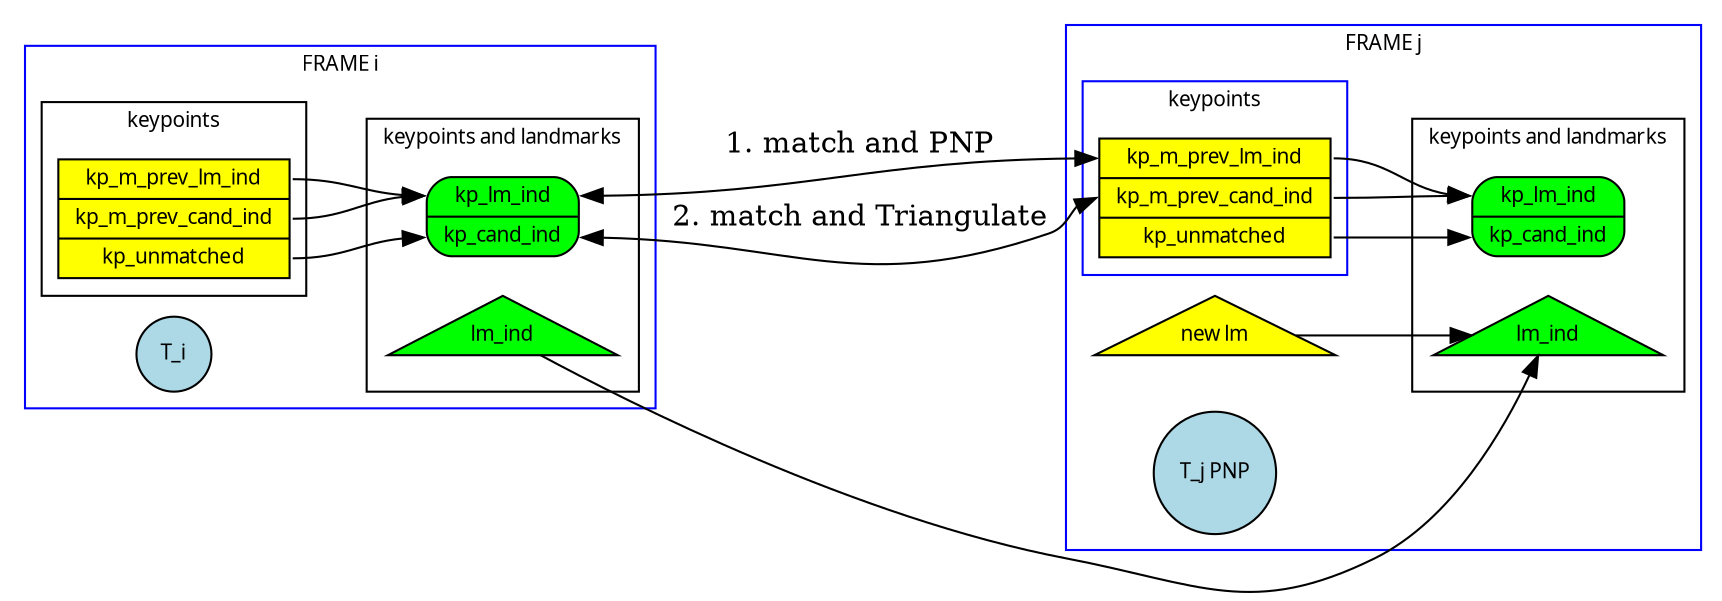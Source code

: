 digraph structs {
    graph [fontsize=10 fontname="Verdana" compound=true];
    node [shape=record fontsize=10 fontname="Verdana"];
    rankdir = LR
    subgraph cluster_0 
    {
    node [style=filled];
    label = "FRAME i";
    color=blue;
    
    
    subgraph cluster_0_l
    {
    label = keypoints
    color=black; 
    fr_i_l[label="{ { <M2_i> kp_m_prev_lm_ind|<M1_i>kp_m_prev_cand_ind|<UM_i>kp_unmatched }}" fillcolor = yellow pos = "0,0"]
    }
    subgraph cluster_0_r
       { 
       color=black;
       label = "keypoints and landmarks";
       fr_i_r[label="{{ <kp_lm_ind>kp_lm_ind | <kp_cand_ind>kp_cand_ind}}", shape = "Mrecord" fillcolor=green];
       lm_i[label="lm_ind" shape=triangle fillcolor=green]
       }
        
       pose_est_i[shape = circle label="T_i" fillcolor=lightblue]
       fr_i_l:M1_i->fr_i_r:kp_lm_ind
       fr_i_l:M2_i->fr_i_r:kp_lm_ind
       fr_i_l:UM_i->fr_i_r:kp_cand_ind 
    }

    subgraph cluster_1 {
        node [style=filled];
        label = "FRAME j";
        color=blue;
    subgraph cluster_1_l
    {
    label = keypoints
        fr_j_l [label="{ {<M2_j> kp_m_prev_lm_ind|<M1_j>kp_m_prev_cand_ind |<UM_j>kp_unmatched }}" fillcolor = yellow ]
       } 
      subgraph cluster_1_r
       { 
       color=black;
       label = "keypoints and landmarks"; 
        fr_j_r[label="{{ <kp_lm_ind>kp_lm_ind | <kp_cand_ind>kp_cand_ind}}" shape = "Mrecord" fillcolor=green];
        lm_j[label="lm_ind" shape = triangle fillcolor = green]
 }      
       lm_j_new[label="new lm" shape = triangle fillcolor = yellow] 
       pose_est_j[shape = circle label="T_j PNP" fillcolor = lightblue]
       fr_j_l:M1_j->fr_j_r:kp_lm_ind
       fr_j_l:M2_j->fr_j_r:kp_lm_ind
       fr_j_l:UM_j->fr_j_r:kp_cand_ind
} 
    
    fr_i_r:kp_lm_ind->fr_j_l:M2_j[label="1. match and PNP" dir="both"];
    //PNP:"e"->fr_i_r:kp_lm_ind:"e"
    //PNP->fr_j_l:M2_j
    fr_i_r:kp_cand_ind->fr_j_l:M1_j[label="2. match and Triangulate" dir = "both"];
    lm_i->lm_j
    lm_j_new->lm_j
 }
